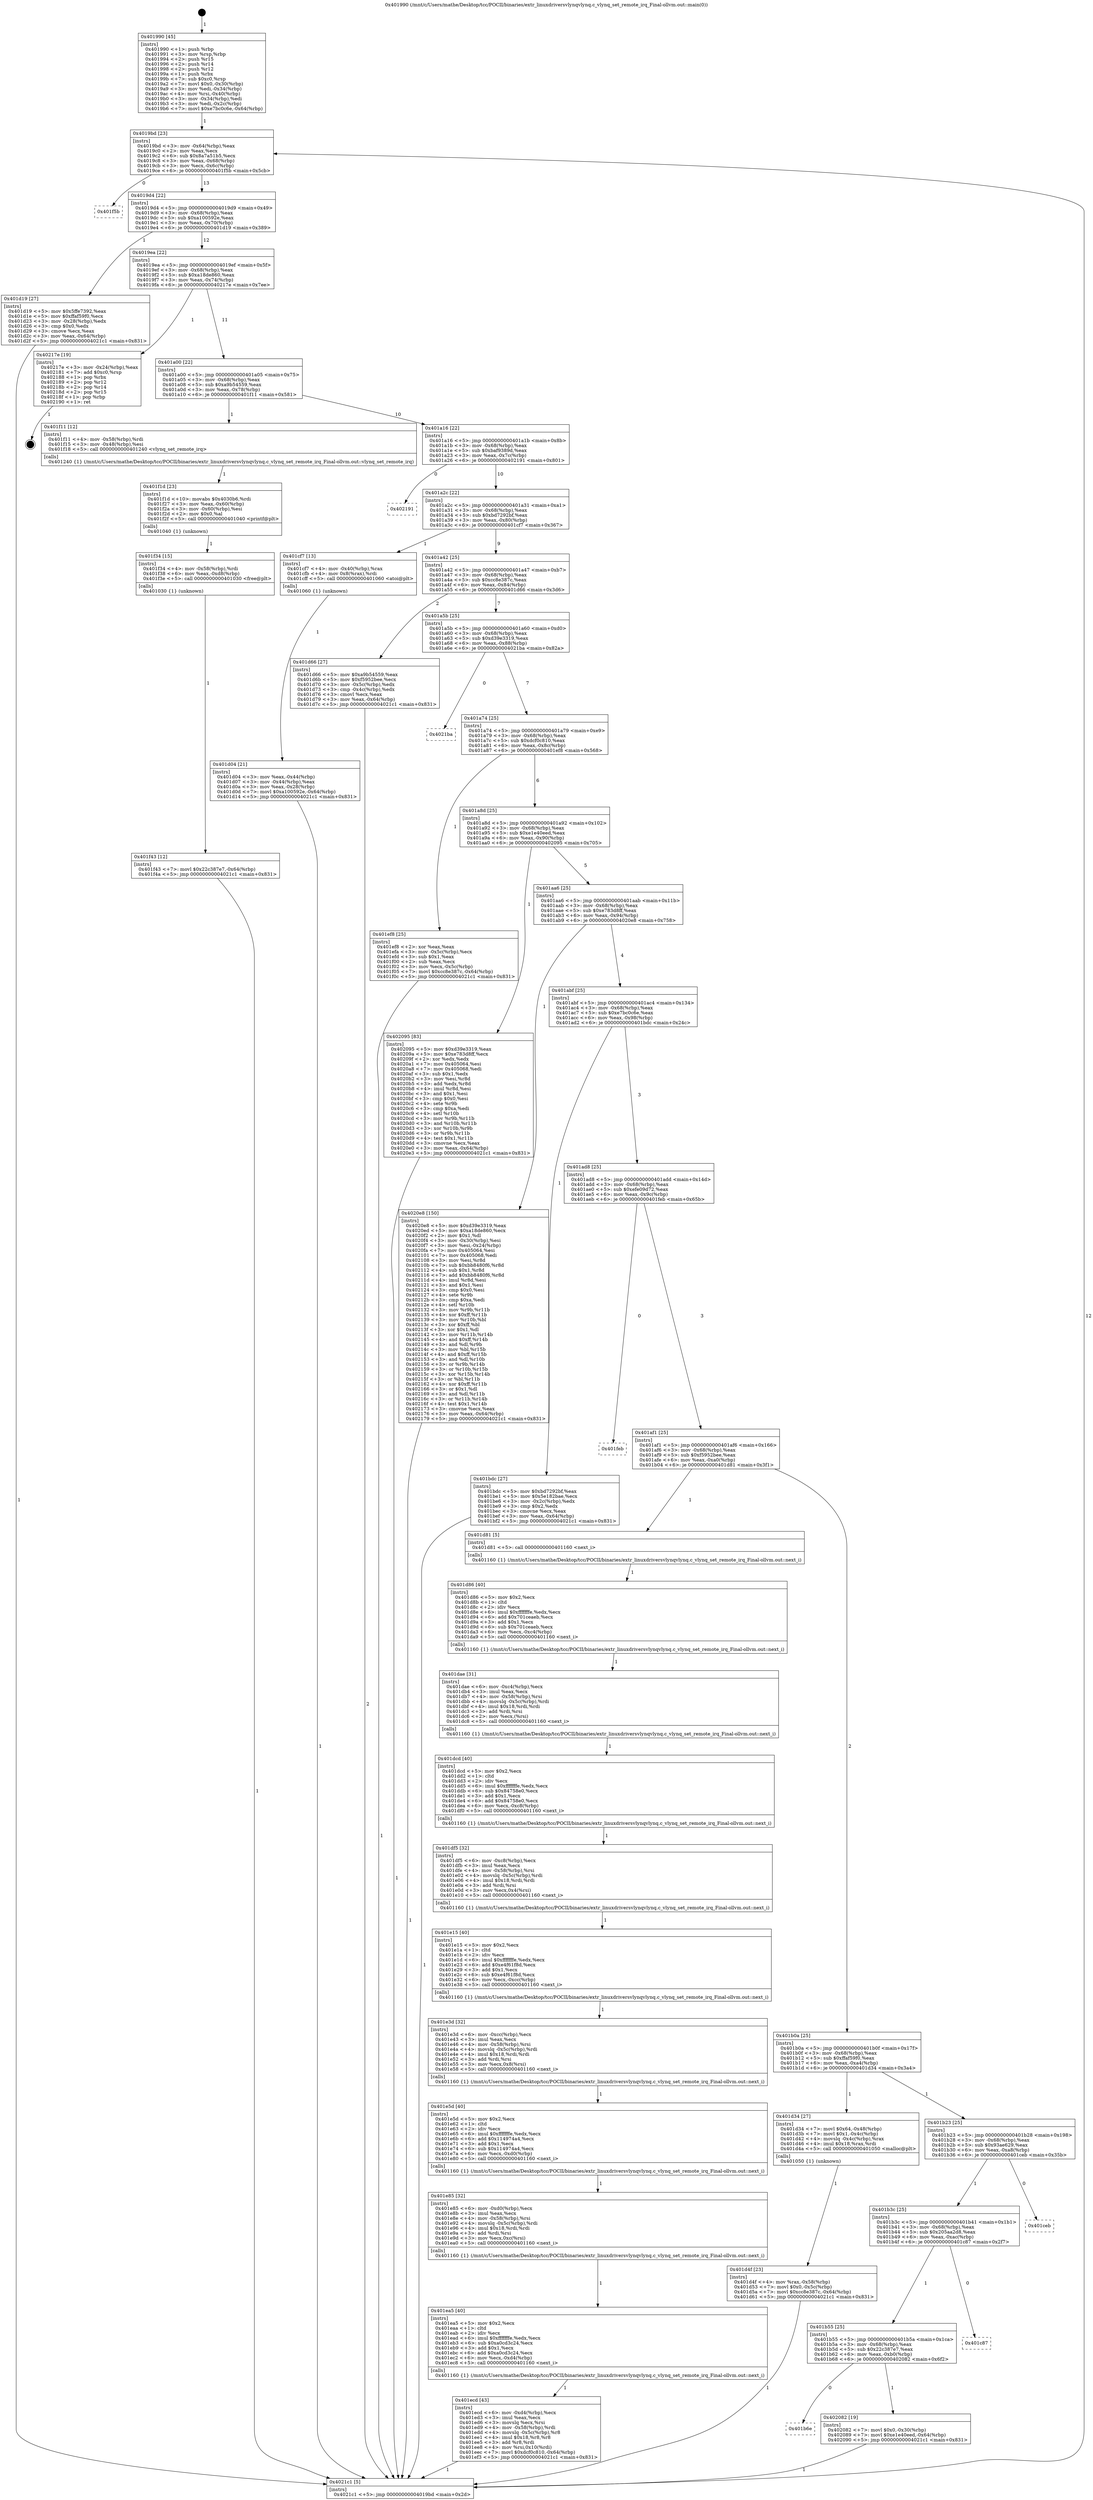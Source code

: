 digraph "0x401990" {
  label = "0x401990 (/mnt/c/Users/mathe/Desktop/tcc/POCII/binaries/extr_linuxdriversvlynqvlynq.c_vlynq_set_remote_irq_Final-ollvm.out::main(0))"
  labelloc = "t"
  node[shape=record]

  Entry [label="",width=0.3,height=0.3,shape=circle,fillcolor=black,style=filled]
  "0x4019bd" [label="{
     0x4019bd [23]\l
     | [instrs]\l
     &nbsp;&nbsp;0x4019bd \<+3\>: mov -0x64(%rbp),%eax\l
     &nbsp;&nbsp;0x4019c0 \<+2\>: mov %eax,%ecx\l
     &nbsp;&nbsp;0x4019c2 \<+6\>: sub $0x8a7a51b5,%ecx\l
     &nbsp;&nbsp;0x4019c8 \<+3\>: mov %eax,-0x68(%rbp)\l
     &nbsp;&nbsp;0x4019cb \<+3\>: mov %ecx,-0x6c(%rbp)\l
     &nbsp;&nbsp;0x4019ce \<+6\>: je 0000000000401f5b \<main+0x5cb\>\l
  }"]
  "0x401f5b" [label="{
     0x401f5b\l
  }", style=dashed]
  "0x4019d4" [label="{
     0x4019d4 [22]\l
     | [instrs]\l
     &nbsp;&nbsp;0x4019d4 \<+5\>: jmp 00000000004019d9 \<main+0x49\>\l
     &nbsp;&nbsp;0x4019d9 \<+3\>: mov -0x68(%rbp),%eax\l
     &nbsp;&nbsp;0x4019dc \<+5\>: sub $0xa100592e,%eax\l
     &nbsp;&nbsp;0x4019e1 \<+3\>: mov %eax,-0x70(%rbp)\l
     &nbsp;&nbsp;0x4019e4 \<+6\>: je 0000000000401d19 \<main+0x389\>\l
  }"]
  Exit [label="",width=0.3,height=0.3,shape=circle,fillcolor=black,style=filled,peripheries=2]
  "0x401d19" [label="{
     0x401d19 [27]\l
     | [instrs]\l
     &nbsp;&nbsp;0x401d19 \<+5\>: mov $0x5ffe7392,%eax\l
     &nbsp;&nbsp;0x401d1e \<+5\>: mov $0xffaf59f0,%ecx\l
     &nbsp;&nbsp;0x401d23 \<+3\>: mov -0x28(%rbp),%edx\l
     &nbsp;&nbsp;0x401d26 \<+3\>: cmp $0x0,%edx\l
     &nbsp;&nbsp;0x401d29 \<+3\>: cmove %ecx,%eax\l
     &nbsp;&nbsp;0x401d2c \<+3\>: mov %eax,-0x64(%rbp)\l
     &nbsp;&nbsp;0x401d2f \<+5\>: jmp 00000000004021c1 \<main+0x831\>\l
  }"]
  "0x4019ea" [label="{
     0x4019ea [22]\l
     | [instrs]\l
     &nbsp;&nbsp;0x4019ea \<+5\>: jmp 00000000004019ef \<main+0x5f\>\l
     &nbsp;&nbsp;0x4019ef \<+3\>: mov -0x68(%rbp),%eax\l
     &nbsp;&nbsp;0x4019f2 \<+5\>: sub $0xa18de860,%eax\l
     &nbsp;&nbsp;0x4019f7 \<+3\>: mov %eax,-0x74(%rbp)\l
     &nbsp;&nbsp;0x4019fa \<+6\>: je 000000000040217e \<main+0x7ee\>\l
  }"]
  "0x401b6e" [label="{
     0x401b6e\l
  }", style=dashed]
  "0x40217e" [label="{
     0x40217e [19]\l
     | [instrs]\l
     &nbsp;&nbsp;0x40217e \<+3\>: mov -0x24(%rbp),%eax\l
     &nbsp;&nbsp;0x402181 \<+7\>: add $0xc0,%rsp\l
     &nbsp;&nbsp;0x402188 \<+1\>: pop %rbx\l
     &nbsp;&nbsp;0x402189 \<+2\>: pop %r12\l
     &nbsp;&nbsp;0x40218b \<+2\>: pop %r14\l
     &nbsp;&nbsp;0x40218d \<+2\>: pop %r15\l
     &nbsp;&nbsp;0x40218f \<+1\>: pop %rbp\l
     &nbsp;&nbsp;0x402190 \<+1\>: ret\l
  }"]
  "0x401a00" [label="{
     0x401a00 [22]\l
     | [instrs]\l
     &nbsp;&nbsp;0x401a00 \<+5\>: jmp 0000000000401a05 \<main+0x75\>\l
     &nbsp;&nbsp;0x401a05 \<+3\>: mov -0x68(%rbp),%eax\l
     &nbsp;&nbsp;0x401a08 \<+5\>: sub $0xa9b54559,%eax\l
     &nbsp;&nbsp;0x401a0d \<+3\>: mov %eax,-0x78(%rbp)\l
     &nbsp;&nbsp;0x401a10 \<+6\>: je 0000000000401f11 \<main+0x581\>\l
  }"]
  "0x402082" [label="{
     0x402082 [19]\l
     | [instrs]\l
     &nbsp;&nbsp;0x402082 \<+7\>: movl $0x0,-0x30(%rbp)\l
     &nbsp;&nbsp;0x402089 \<+7\>: movl $0xe1e40eed,-0x64(%rbp)\l
     &nbsp;&nbsp;0x402090 \<+5\>: jmp 00000000004021c1 \<main+0x831\>\l
  }"]
  "0x401f11" [label="{
     0x401f11 [12]\l
     | [instrs]\l
     &nbsp;&nbsp;0x401f11 \<+4\>: mov -0x58(%rbp),%rdi\l
     &nbsp;&nbsp;0x401f15 \<+3\>: mov -0x48(%rbp),%esi\l
     &nbsp;&nbsp;0x401f18 \<+5\>: call 0000000000401240 \<vlynq_set_remote_irq\>\l
     | [calls]\l
     &nbsp;&nbsp;0x401240 \{1\} (/mnt/c/Users/mathe/Desktop/tcc/POCII/binaries/extr_linuxdriversvlynqvlynq.c_vlynq_set_remote_irq_Final-ollvm.out::vlynq_set_remote_irq)\l
  }"]
  "0x401a16" [label="{
     0x401a16 [22]\l
     | [instrs]\l
     &nbsp;&nbsp;0x401a16 \<+5\>: jmp 0000000000401a1b \<main+0x8b\>\l
     &nbsp;&nbsp;0x401a1b \<+3\>: mov -0x68(%rbp),%eax\l
     &nbsp;&nbsp;0x401a1e \<+5\>: sub $0xbaf9389d,%eax\l
     &nbsp;&nbsp;0x401a23 \<+3\>: mov %eax,-0x7c(%rbp)\l
     &nbsp;&nbsp;0x401a26 \<+6\>: je 0000000000402191 \<main+0x801\>\l
  }"]
  "0x401b55" [label="{
     0x401b55 [25]\l
     | [instrs]\l
     &nbsp;&nbsp;0x401b55 \<+5\>: jmp 0000000000401b5a \<main+0x1ca\>\l
     &nbsp;&nbsp;0x401b5a \<+3\>: mov -0x68(%rbp),%eax\l
     &nbsp;&nbsp;0x401b5d \<+5\>: sub $0x22c387e7,%eax\l
     &nbsp;&nbsp;0x401b62 \<+6\>: mov %eax,-0xb0(%rbp)\l
     &nbsp;&nbsp;0x401b68 \<+6\>: je 0000000000402082 \<main+0x6f2\>\l
  }"]
  "0x402191" [label="{
     0x402191\l
  }", style=dashed]
  "0x401a2c" [label="{
     0x401a2c [22]\l
     | [instrs]\l
     &nbsp;&nbsp;0x401a2c \<+5\>: jmp 0000000000401a31 \<main+0xa1\>\l
     &nbsp;&nbsp;0x401a31 \<+3\>: mov -0x68(%rbp),%eax\l
     &nbsp;&nbsp;0x401a34 \<+5\>: sub $0xbd7292bf,%eax\l
     &nbsp;&nbsp;0x401a39 \<+3\>: mov %eax,-0x80(%rbp)\l
     &nbsp;&nbsp;0x401a3c \<+6\>: je 0000000000401cf7 \<main+0x367\>\l
  }"]
  "0x401c87" [label="{
     0x401c87\l
  }", style=dashed]
  "0x401cf7" [label="{
     0x401cf7 [13]\l
     | [instrs]\l
     &nbsp;&nbsp;0x401cf7 \<+4\>: mov -0x40(%rbp),%rax\l
     &nbsp;&nbsp;0x401cfb \<+4\>: mov 0x8(%rax),%rdi\l
     &nbsp;&nbsp;0x401cff \<+5\>: call 0000000000401060 \<atoi@plt\>\l
     | [calls]\l
     &nbsp;&nbsp;0x401060 \{1\} (unknown)\l
  }"]
  "0x401a42" [label="{
     0x401a42 [25]\l
     | [instrs]\l
     &nbsp;&nbsp;0x401a42 \<+5\>: jmp 0000000000401a47 \<main+0xb7\>\l
     &nbsp;&nbsp;0x401a47 \<+3\>: mov -0x68(%rbp),%eax\l
     &nbsp;&nbsp;0x401a4a \<+5\>: sub $0xcc8e387c,%eax\l
     &nbsp;&nbsp;0x401a4f \<+6\>: mov %eax,-0x84(%rbp)\l
     &nbsp;&nbsp;0x401a55 \<+6\>: je 0000000000401d66 \<main+0x3d6\>\l
  }"]
  "0x401b3c" [label="{
     0x401b3c [25]\l
     | [instrs]\l
     &nbsp;&nbsp;0x401b3c \<+5\>: jmp 0000000000401b41 \<main+0x1b1\>\l
     &nbsp;&nbsp;0x401b41 \<+3\>: mov -0x68(%rbp),%eax\l
     &nbsp;&nbsp;0x401b44 \<+5\>: sub $0x205aa2d8,%eax\l
     &nbsp;&nbsp;0x401b49 \<+6\>: mov %eax,-0xac(%rbp)\l
     &nbsp;&nbsp;0x401b4f \<+6\>: je 0000000000401c87 \<main+0x2f7\>\l
  }"]
  "0x401d66" [label="{
     0x401d66 [27]\l
     | [instrs]\l
     &nbsp;&nbsp;0x401d66 \<+5\>: mov $0xa9b54559,%eax\l
     &nbsp;&nbsp;0x401d6b \<+5\>: mov $0xf5952bee,%ecx\l
     &nbsp;&nbsp;0x401d70 \<+3\>: mov -0x5c(%rbp),%edx\l
     &nbsp;&nbsp;0x401d73 \<+3\>: cmp -0x4c(%rbp),%edx\l
     &nbsp;&nbsp;0x401d76 \<+3\>: cmovl %ecx,%eax\l
     &nbsp;&nbsp;0x401d79 \<+3\>: mov %eax,-0x64(%rbp)\l
     &nbsp;&nbsp;0x401d7c \<+5\>: jmp 00000000004021c1 \<main+0x831\>\l
  }"]
  "0x401a5b" [label="{
     0x401a5b [25]\l
     | [instrs]\l
     &nbsp;&nbsp;0x401a5b \<+5\>: jmp 0000000000401a60 \<main+0xd0\>\l
     &nbsp;&nbsp;0x401a60 \<+3\>: mov -0x68(%rbp),%eax\l
     &nbsp;&nbsp;0x401a63 \<+5\>: sub $0xd39e3319,%eax\l
     &nbsp;&nbsp;0x401a68 \<+6\>: mov %eax,-0x88(%rbp)\l
     &nbsp;&nbsp;0x401a6e \<+6\>: je 00000000004021ba \<main+0x82a\>\l
  }"]
  "0x401ceb" [label="{
     0x401ceb\l
  }", style=dashed]
  "0x4021ba" [label="{
     0x4021ba\l
  }", style=dashed]
  "0x401a74" [label="{
     0x401a74 [25]\l
     | [instrs]\l
     &nbsp;&nbsp;0x401a74 \<+5\>: jmp 0000000000401a79 \<main+0xe9\>\l
     &nbsp;&nbsp;0x401a79 \<+3\>: mov -0x68(%rbp),%eax\l
     &nbsp;&nbsp;0x401a7c \<+5\>: sub $0xdcf0c810,%eax\l
     &nbsp;&nbsp;0x401a81 \<+6\>: mov %eax,-0x8c(%rbp)\l
     &nbsp;&nbsp;0x401a87 \<+6\>: je 0000000000401ef8 \<main+0x568\>\l
  }"]
  "0x401f43" [label="{
     0x401f43 [12]\l
     | [instrs]\l
     &nbsp;&nbsp;0x401f43 \<+7\>: movl $0x22c387e7,-0x64(%rbp)\l
     &nbsp;&nbsp;0x401f4a \<+5\>: jmp 00000000004021c1 \<main+0x831\>\l
  }"]
  "0x401ef8" [label="{
     0x401ef8 [25]\l
     | [instrs]\l
     &nbsp;&nbsp;0x401ef8 \<+2\>: xor %eax,%eax\l
     &nbsp;&nbsp;0x401efa \<+3\>: mov -0x5c(%rbp),%ecx\l
     &nbsp;&nbsp;0x401efd \<+3\>: sub $0x1,%eax\l
     &nbsp;&nbsp;0x401f00 \<+2\>: sub %eax,%ecx\l
     &nbsp;&nbsp;0x401f02 \<+3\>: mov %ecx,-0x5c(%rbp)\l
     &nbsp;&nbsp;0x401f05 \<+7\>: movl $0xcc8e387c,-0x64(%rbp)\l
     &nbsp;&nbsp;0x401f0c \<+5\>: jmp 00000000004021c1 \<main+0x831\>\l
  }"]
  "0x401a8d" [label="{
     0x401a8d [25]\l
     | [instrs]\l
     &nbsp;&nbsp;0x401a8d \<+5\>: jmp 0000000000401a92 \<main+0x102\>\l
     &nbsp;&nbsp;0x401a92 \<+3\>: mov -0x68(%rbp),%eax\l
     &nbsp;&nbsp;0x401a95 \<+5\>: sub $0xe1e40eed,%eax\l
     &nbsp;&nbsp;0x401a9a \<+6\>: mov %eax,-0x90(%rbp)\l
     &nbsp;&nbsp;0x401aa0 \<+6\>: je 0000000000402095 \<main+0x705\>\l
  }"]
  "0x401f34" [label="{
     0x401f34 [15]\l
     | [instrs]\l
     &nbsp;&nbsp;0x401f34 \<+4\>: mov -0x58(%rbp),%rdi\l
     &nbsp;&nbsp;0x401f38 \<+6\>: mov %eax,-0xd8(%rbp)\l
     &nbsp;&nbsp;0x401f3e \<+5\>: call 0000000000401030 \<free@plt\>\l
     | [calls]\l
     &nbsp;&nbsp;0x401030 \{1\} (unknown)\l
  }"]
  "0x402095" [label="{
     0x402095 [83]\l
     | [instrs]\l
     &nbsp;&nbsp;0x402095 \<+5\>: mov $0xd39e3319,%eax\l
     &nbsp;&nbsp;0x40209a \<+5\>: mov $0xe783d8ff,%ecx\l
     &nbsp;&nbsp;0x40209f \<+2\>: xor %edx,%edx\l
     &nbsp;&nbsp;0x4020a1 \<+7\>: mov 0x405064,%esi\l
     &nbsp;&nbsp;0x4020a8 \<+7\>: mov 0x405068,%edi\l
     &nbsp;&nbsp;0x4020af \<+3\>: sub $0x1,%edx\l
     &nbsp;&nbsp;0x4020b2 \<+3\>: mov %esi,%r8d\l
     &nbsp;&nbsp;0x4020b5 \<+3\>: add %edx,%r8d\l
     &nbsp;&nbsp;0x4020b8 \<+4\>: imul %r8d,%esi\l
     &nbsp;&nbsp;0x4020bc \<+3\>: and $0x1,%esi\l
     &nbsp;&nbsp;0x4020bf \<+3\>: cmp $0x0,%esi\l
     &nbsp;&nbsp;0x4020c2 \<+4\>: sete %r9b\l
     &nbsp;&nbsp;0x4020c6 \<+3\>: cmp $0xa,%edi\l
     &nbsp;&nbsp;0x4020c9 \<+4\>: setl %r10b\l
     &nbsp;&nbsp;0x4020cd \<+3\>: mov %r9b,%r11b\l
     &nbsp;&nbsp;0x4020d0 \<+3\>: and %r10b,%r11b\l
     &nbsp;&nbsp;0x4020d3 \<+3\>: xor %r10b,%r9b\l
     &nbsp;&nbsp;0x4020d6 \<+3\>: or %r9b,%r11b\l
     &nbsp;&nbsp;0x4020d9 \<+4\>: test $0x1,%r11b\l
     &nbsp;&nbsp;0x4020dd \<+3\>: cmovne %ecx,%eax\l
     &nbsp;&nbsp;0x4020e0 \<+3\>: mov %eax,-0x64(%rbp)\l
     &nbsp;&nbsp;0x4020e3 \<+5\>: jmp 00000000004021c1 \<main+0x831\>\l
  }"]
  "0x401aa6" [label="{
     0x401aa6 [25]\l
     | [instrs]\l
     &nbsp;&nbsp;0x401aa6 \<+5\>: jmp 0000000000401aab \<main+0x11b\>\l
     &nbsp;&nbsp;0x401aab \<+3\>: mov -0x68(%rbp),%eax\l
     &nbsp;&nbsp;0x401aae \<+5\>: sub $0xe783d8ff,%eax\l
     &nbsp;&nbsp;0x401ab3 \<+6\>: mov %eax,-0x94(%rbp)\l
     &nbsp;&nbsp;0x401ab9 \<+6\>: je 00000000004020e8 \<main+0x758\>\l
  }"]
  "0x401f1d" [label="{
     0x401f1d [23]\l
     | [instrs]\l
     &nbsp;&nbsp;0x401f1d \<+10\>: movabs $0x4030b6,%rdi\l
     &nbsp;&nbsp;0x401f27 \<+3\>: mov %eax,-0x60(%rbp)\l
     &nbsp;&nbsp;0x401f2a \<+3\>: mov -0x60(%rbp),%esi\l
     &nbsp;&nbsp;0x401f2d \<+2\>: mov $0x0,%al\l
     &nbsp;&nbsp;0x401f2f \<+5\>: call 0000000000401040 \<printf@plt\>\l
     | [calls]\l
     &nbsp;&nbsp;0x401040 \{1\} (unknown)\l
  }"]
  "0x4020e8" [label="{
     0x4020e8 [150]\l
     | [instrs]\l
     &nbsp;&nbsp;0x4020e8 \<+5\>: mov $0xd39e3319,%eax\l
     &nbsp;&nbsp;0x4020ed \<+5\>: mov $0xa18de860,%ecx\l
     &nbsp;&nbsp;0x4020f2 \<+2\>: mov $0x1,%dl\l
     &nbsp;&nbsp;0x4020f4 \<+3\>: mov -0x30(%rbp),%esi\l
     &nbsp;&nbsp;0x4020f7 \<+3\>: mov %esi,-0x24(%rbp)\l
     &nbsp;&nbsp;0x4020fa \<+7\>: mov 0x405064,%esi\l
     &nbsp;&nbsp;0x402101 \<+7\>: mov 0x405068,%edi\l
     &nbsp;&nbsp;0x402108 \<+3\>: mov %esi,%r8d\l
     &nbsp;&nbsp;0x40210b \<+7\>: sub $0xbb8480f6,%r8d\l
     &nbsp;&nbsp;0x402112 \<+4\>: sub $0x1,%r8d\l
     &nbsp;&nbsp;0x402116 \<+7\>: add $0xbb8480f6,%r8d\l
     &nbsp;&nbsp;0x40211d \<+4\>: imul %r8d,%esi\l
     &nbsp;&nbsp;0x402121 \<+3\>: and $0x1,%esi\l
     &nbsp;&nbsp;0x402124 \<+3\>: cmp $0x0,%esi\l
     &nbsp;&nbsp;0x402127 \<+4\>: sete %r9b\l
     &nbsp;&nbsp;0x40212b \<+3\>: cmp $0xa,%edi\l
     &nbsp;&nbsp;0x40212e \<+4\>: setl %r10b\l
     &nbsp;&nbsp;0x402132 \<+3\>: mov %r9b,%r11b\l
     &nbsp;&nbsp;0x402135 \<+4\>: xor $0xff,%r11b\l
     &nbsp;&nbsp;0x402139 \<+3\>: mov %r10b,%bl\l
     &nbsp;&nbsp;0x40213c \<+3\>: xor $0xff,%bl\l
     &nbsp;&nbsp;0x40213f \<+3\>: xor $0x1,%dl\l
     &nbsp;&nbsp;0x402142 \<+3\>: mov %r11b,%r14b\l
     &nbsp;&nbsp;0x402145 \<+4\>: and $0xff,%r14b\l
     &nbsp;&nbsp;0x402149 \<+3\>: and %dl,%r9b\l
     &nbsp;&nbsp;0x40214c \<+3\>: mov %bl,%r15b\l
     &nbsp;&nbsp;0x40214f \<+4\>: and $0xff,%r15b\l
     &nbsp;&nbsp;0x402153 \<+3\>: and %dl,%r10b\l
     &nbsp;&nbsp;0x402156 \<+3\>: or %r9b,%r14b\l
     &nbsp;&nbsp;0x402159 \<+3\>: or %r10b,%r15b\l
     &nbsp;&nbsp;0x40215c \<+3\>: xor %r15b,%r14b\l
     &nbsp;&nbsp;0x40215f \<+3\>: or %bl,%r11b\l
     &nbsp;&nbsp;0x402162 \<+4\>: xor $0xff,%r11b\l
     &nbsp;&nbsp;0x402166 \<+3\>: or $0x1,%dl\l
     &nbsp;&nbsp;0x402169 \<+3\>: and %dl,%r11b\l
     &nbsp;&nbsp;0x40216c \<+3\>: or %r11b,%r14b\l
     &nbsp;&nbsp;0x40216f \<+4\>: test $0x1,%r14b\l
     &nbsp;&nbsp;0x402173 \<+3\>: cmovne %ecx,%eax\l
     &nbsp;&nbsp;0x402176 \<+3\>: mov %eax,-0x64(%rbp)\l
     &nbsp;&nbsp;0x402179 \<+5\>: jmp 00000000004021c1 \<main+0x831\>\l
  }"]
  "0x401abf" [label="{
     0x401abf [25]\l
     | [instrs]\l
     &nbsp;&nbsp;0x401abf \<+5\>: jmp 0000000000401ac4 \<main+0x134\>\l
     &nbsp;&nbsp;0x401ac4 \<+3\>: mov -0x68(%rbp),%eax\l
     &nbsp;&nbsp;0x401ac7 \<+5\>: sub $0xe7bc0c6e,%eax\l
     &nbsp;&nbsp;0x401acc \<+6\>: mov %eax,-0x98(%rbp)\l
     &nbsp;&nbsp;0x401ad2 \<+6\>: je 0000000000401bdc \<main+0x24c\>\l
  }"]
  "0x401ecd" [label="{
     0x401ecd [43]\l
     | [instrs]\l
     &nbsp;&nbsp;0x401ecd \<+6\>: mov -0xd4(%rbp),%ecx\l
     &nbsp;&nbsp;0x401ed3 \<+3\>: imul %eax,%ecx\l
     &nbsp;&nbsp;0x401ed6 \<+3\>: movslq %ecx,%rsi\l
     &nbsp;&nbsp;0x401ed9 \<+4\>: mov -0x58(%rbp),%rdi\l
     &nbsp;&nbsp;0x401edd \<+4\>: movslq -0x5c(%rbp),%r8\l
     &nbsp;&nbsp;0x401ee1 \<+4\>: imul $0x18,%r8,%r8\l
     &nbsp;&nbsp;0x401ee5 \<+3\>: add %r8,%rdi\l
     &nbsp;&nbsp;0x401ee8 \<+4\>: mov %rsi,0x10(%rdi)\l
     &nbsp;&nbsp;0x401eec \<+7\>: movl $0xdcf0c810,-0x64(%rbp)\l
     &nbsp;&nbsp;0x401ef3 \<+5\>: jmp 00000000004021c1 \<main+0x831\>\l
  }"]
  "0x401bdc" [label="{
     0x401bdc [27]\l
     | [instrs]\l
     &nbsp;&nbsp;0x401bdc \<+5\>: mov $0xbd7292bf,%eax\l
     &nbsp;&nbsp;0x401be1 \<+5\>: mov $0x5e182bae,%ecx\l
     &nbsp;&nbsp;0x401be6 \<+3\>: mov -0x2c(%rbp),%edx\l
     &nbsp;&nbsp;0x401be9 \<+3\>: cmp $0x2,%edx\l
     &nbsp;&nbsp;0x401bec \<+3\>: cmovne %ecx,%eax\l
     &nbsp;&nbsp;0x401bef \<+3\>: mov %eax,-0x64(%rbp)\l
     &nbsp;&nbsp;0x401bf2 \<+5\>: jmp 00000000004021c1 \<main+0x831\>\l
  }"]
  "0x401ad8" [label="{
     0x401ad8 [25]\l
     | [instrs]\l
     &nbsp;&nbsp;0x401ad8 \<+5\>: jmp 0000000000401add \<main+0x14d\>\l
     &nbsp;&nbsp;0x401add \<+3\>: mov -0x68(%rbp),%eax\l
     &nbsp;&nbsp;0x401ae0 \<+5\>: sub $0xefe09d72,%eax\l
     &nbsp;&nbsp;0x401ae5 \<+6\>: mov %eax,-0x9c(%rbp)\l
     &nbsp;&nbsp;0x401aeb \<+6\>: je 0000000000401feb \<main+0x65b\>\l
  }"]
  "0x4021c1" [label="{
     0x4021c1 [5]\l
     | [instrs]\l
     &nbsp;&nbsp;0x4021c1 \<+5\>: jmp 00000000004019bd \<main+0x2d\>\l
  }"]
  "0x401990" [label="{
     0x401990 [45]\l
     | [instrs]\l
     &nbsp;&nbsp;0x401990 \<+1\>: push %rbp\l
     &nbsp;&nbsp;0x401991 \<+3\>: mov %rsp,%rbp\l
     &nbsp;&nbsp;0x401994 \<+2\>: push %r15\l
     &nbsp;&nbsp;0x401996 \<+2\>: push %r14\l
     &nbsp;&nbsp;0x401998 \<+2\>: push %r12\l
     &nbsp;&nbsp;0x40199a \<+1\>: push %rbx\l
     &nbsp;&nbsp;0x40199b \<+7\>: sub $0xc0,%rsp\l
     &nbsp;&nbsp;0x4019a2 \<+7\>: movl $0x0,-0x30(%rbp)\l
     &nbsp;&nbsp;0x4019a9 \<+3\>: mov %edi,-0x34(%rbp)\l
     &nbsp;&nbsp;0x4019ac \<+4\>: mov %rsi,-0x40(%rbp)\l
     &nbsp;&nbsp;0x4019b0 \<+3\>: mov -0x34(%rbp),%edi\l
     &nbsp;&nbsp;0x4019b3 \<+3\>: mov %edi,-0x2c(%rbp)\l
     &nbsp;&nbsp;0x4019b6 \<+7\>: movl $0xe7bc0c6e,-0x64(%rbp)\l
  }"]
  "0x401d04" [label="{
     0x401d04 [21]\l
     | [instrs]\l
     &nbsp;&nbsp;0x401d04 \<+3\>: mov %eax,-0x44(%rbp)\l
     &nbsp;&nbsp;0x401d07 \<+3\>: mov -0x44(%rbp),%eax\l
     &nbsp;&nbsp;0x401d0a \<+3\>: mov %eax,-0x28(%rbp)\l
     &nbsp;&nbsp;0x401d0d \<+7\>: movl $0xa100592e,-0x64(%rbp)\l
     &nbsp;&nbsp;0x401d14 \<+5\>: jmp 00000000004021c1 \<main+0x831\>\l
  }"]
  "0x401ea5" [label="{
     0x401ea5 [40]\l
     | [instrs]\l
     &nbsp;&nbsp;0x401ea5 \<+5\>: mov $0x2,%ecx\l
     &nbsp;&nbsp;0x401eaa \<+1\>: cltd\l
     &nbsp;&nbsp;0x401eab \<+2\>: idiv %ecx\l
     &nbsp;&nbsp;0x401ead \<+6\>: imul $0xfffffffe,%edx,%ecx\l
     &nbsp;&nbsp;0x401eb3 \<+6\>: sub $0xa0cd3c24,%ecx\l
     &nbsp;&nbsp;0x401eb9 \<+3\>: add $0x1,%ecx\l
     &nbsp;&nbsp;0x401ebc \<+6\>: add $0xa0cd3c24,%ecx\l
     &nbsp;&nbsp;0x401ec2 \<+6\>: mov %ecx,-0xd4(%rbp)\l
     &nbsp;&nbsp;0x401ec8 \<+5\>: call 0000000000401160 \<next_i\>\l
     | [calls]\l
     &nbsp;&nbsp;0x401160 \{1\} (/mnt/c/Users/mathe/Desktop/tcc/POCII/binaries/extr_linuxdriversvlynqvlynq.c_vlynq_set_remote_irq_Final-ollvm.out::next_i)\l
  }"]
  "0x401feb" [label="{
     0x401feb\l
  }", style=dashed]
  "0x401af1" [label="{
     0x401af1 [25]\l
     | [instrs]\l
     &nbsp;&nbsp;0x401af1 \<+5\>: jmp 0000000000401af6 \<main+0x166\>\l
     &nbsp;&nbsp;0x401af6 \<+3\>: mov -0x68(%rbp),%eax\l
     &nbsp;&nbsp;0x401af9 \<+5\>: sub $0xf5952bee,%eax\l
     &nbsp;&nbsp;0x401afe \<+6\>: mov %eax,-0xa0(%rbp)\l
     &nbsp;&nbsp;0x401b04 \<+6\>: je 0000000000401d81 \<main+0x3f1\>\l
  }"]
  "0x401e85" [label="{
     0x401e85 [32]\l
     | [instrs]\l
     &nbsp;&nbsp;0x401e85 \<+6\>: mov -0xd0(%rbp),%ecx\l
     &nbsp;&nbsp;0x401e8b \<+3\>: imul %eax,%ecx\l
     &nbsp;&nbsp;0x401e8e \<+4\>: mov -0x58(%rbp),%rsi\l
     &nbsp;&nbsp;0x401e92 \<+4\>: movslq -0x5c(%rbp),%rdi\l
     &nbsp;&nbsp;0x401e96 \<+4\>: imul $0x18,%rdi,%rdi\l
     &nbsp;&nbsp;0x401e9a \<+3\>: add %rdi,%rsi\l
     &nbsp;&nbsp;0x401e9d \<+3\>: mov %ecx,0xc(%rsi)\l
     &nbsp;&nbsp;0x401ea0 \<+5\>: call 0000000000401160 \<next_i\>\l
     | [calls]\l
     &nbsp;&nbsp;0x401160 \{1\} (/mnt/c/Users/mathe/Desktop/tcc/POCII/binaries/extr_linuxdriversvlynqvlynq.c_vlynq_set_remote_irq_Final-ollvm.out::next_i)\l
  }"]
  "0x401d81" [label="{
     0x401d81 [5]\l
     | [instrs]\l
     &nbsp;&nbsp;0x401d81 \<+5\>: call 0000000000401160 \<next_i\>\l
     | [calls]\l
     &nbsp;&nbsp;0x401160 \{1\} (/mnt/c/Users/mathe/Desktop/tcc/POCII/binaries/extr_linuxdriversvlynqvlynq.c_vlynq_set_remote_irq_Final-ollvm.out::next_i)\l
  }"]
  "0x401b0a" [label="{
     0x401b0a [25]\l
     | [instrs]\l
     &nbsp;&nbsp;0x401b0a \<+5\>: jmp 0000000000401b0f \<main+0x17f\>\l
     &nbsp;&nbsp;0x401b0f \<+3\>: mov -0x68(%rbp),%eax\l
     &nbsp;&nbsp;0x401b12 \<+5\>: sub $0xffaf59f0,%eax\l
     &nbsp;&nbsp;0x401b17 \<+6\>: mov %eax,-0xa4(%rbp)\l
     &nbsp;&nbsp;0x401b1d \<+6\>: je 0000000000401d34 \<main+0x3a4\>\l
  }"]
  "0x401e5d" [label="{
     0x401e5d [40]\l
     | [instrs]\l
     &nbsp;&nbsp;0x401e5d \<+5\>: mov $0x2,%ecx\l
     &nbsp;&nbsp;0x401e62 \<+1\>: cltd\l
     &nbsp;&nbsp;0x401e63 \<+2\>: idiv %ecx\l
     &nbsp;&nbsp;0x401e65 \<+6\>: imul $0xfffffffe,%edx,%ecx\l
     &nbsp;&nbsp;0x401e6b \<+6\>: add $0x114974a4,%ecx\l
     &nbsp;&nbsp;0x401e71 \<+3\>: add $0x1,%ecx\l
     &nbsp;&nbsp;0x401e74 \<+6\>: sub $0x114974a4,%ecx\l
     &nbsp;&nbsp;0x401e7a \<+6\>: mov %ecx,-0xd0(%rbp)\l
     &nbsp;&nbsp;0x401e80 \<+5\>: call 0000000000401160 \<next_i\>\l
     | [calls]\l
     &nbsp;&nbsp;0x401160 \{1\} (/mnt/c/Users/mathe/Desktop/tcc/POCII/binaries/extr_linuxdriversvlynqvlynq.c_vlynq_set_remote_irq_Final-ollvm.out::next_i)\l
  }"]
  "0x401d34" [label="{
     0x401d34 [27]\l
     | [instrs]\l
     &nbsp;&nbsp;0x401d34 \<+7\>: movl $0x64,-0x48(%rbp)\l
     &nbsp;&nbsp;0x401d3b \<+7\>: movl $0x1,-0x4c(%rbp)\l
     &nbsp;&nbsp;0x401d42 \<+4\>: movslq -0x4c(%rbp),%rax\l
     &nbsp;&nbsp;0x401d46 \<+4\>: imul $0x18,%rax,%rdi\l
     &nbsp;&nbsp;0x401d4a \<+5\>: call 0000000000401050 \<malloc@plt\>\l
     | [calls]\l
     &nbsp;&nbsp;0x401050 \{1\} (unknown)\l
  }"]
  "0x401b23" [label="{
     0x401b23 [25]\l
     | [instrs]\l
     &nbsp;&nbsp;0x401b23 \<+5\>: jmp 0000000000401b28 \<main+0x198\>\l
     &nbsp;&nbsp;0x401b28 \<+3\>: mov -0x68(%rbp),%eax\l
     &nbsp;&nbsp;0x401b2b \<+5\>: sub $0x93ae629,%eax\l
     &nbsp;&nbsp;0x401b30 \<+6\>: mov %eax,-0xa8(%rbp)\l
     &nbsp;&nbsp;0x401b36 \<+6\>: je 0000000000401ceb \<main+0x35b\>\l
  }"]
  "0x401d4f" [label="{
     0x401d4f [23]\l
     | [instrs]\l
     &nbsp;&nbsp;0x401d4f \<+4\>: mov %rax,-0x58(%rbp)\l
     &nbsp;&nbsp;0x401d53 \<+7\>: movl $0x0,-0x5c(%rbp)\l
     &nbsp;&nbsp;0x401d5a \<+7\>: movl $0xcc8e387c,-0x64(%rbp)\l
     &nbsp;&nbsp;0x401d61 \<+5\>: jmp 00000000004021c1 \<main+0x831\>\l
  }"]
  "0x401d86" [label="{
     0x401d86 [40]\l
     | [instrs]\l
     &nbsp;&nbsp;0x401d86 \<+5\>: mov $0x2,%ecx\l
     &nbsp;&nbsp;0x401d8b \<+1\>: cltd\l
     &nbsp;&nbsp;0x401d8c \<+2\>: idiv %ecx\l
     &nbsp;&nbsp;0x401d8e \<+6\>: imul $0xfffffffe,%edx,%ecx\l
     &nbsp;&nbsp;0x401d94 \<+6\>: add $0x701ceaeb,%ecx\l
     &nbsp;&nbsp;0x401d9a \<+3\>: add $0x1,%ecx\l
     &nbsp;&nbsp;0x401d9d \<+6\>: sub $0x701ceaeb,%ecx\l
     &nbsp;&nbsp;0x401da3 \<+6\>: mov %ecx,-0xc4(%rbp)\l
     &nbsp;&nbsp;0x401da9 \<+5\>: call 0000000000401160 \<next_i\>\l
     | [calls]\l
     &nbsp;&nbsp;0x401160 \{1\} (/mnt/c/Users/mathe/Desktop/tcc/POCII/binaries/extr_linuxdriversvlynqvlynq.c_vlynq_set_remote_irq_Final-ollvm.out::next_i)\l
  }"]
  "0x401dae" [label="{
     0x401dae [31]\l
     | [instrs]\l
     &nbsp;&nbsp;0x401dae \<+6\>: mov -0xc4(%rbp),%ecx\l
     &nbsp;&nbsp;0x401db4 \<+3\>: imul %eax,%ecx\l
     &nbsp;&nbsp;0x401db7 \<+4\>: mov -0x58(%rbp),%rsi\l
     &nbsp;&nbsp;0x401dbb \<+4\>: movslq -0x5c(%rbp),%rdi\l
     &nbsp;&nbsp;0x401dbf \<+4\>: imul $0x18,%rdi,%rdi\l
     &nbsp;&nbsp;0x401dc3 \<+3\>: add %rdi,%rsi\l
     &nbsp;&nbsp;0x401dc6 \<+2\>: mov %ecx,(%rsi)\l
     &nbsp;&nbsp;0x401dc8 \<+5\>: call 0000000000401160 \<next_i\>\l
     | [calls]\l
     &nbsp;&nbsp;0x401160 \{1\} (/mnt/c/Users/mathe/Desktop/tcc/POCII/binaries/extr_linuxdriversvlynqvlynq.c_vlynq_set_remote_irq_Final-ollvm.out::next_i)\l
  }"]
  "0x401dcd" [label="{
     0x401dcd [40]\l
     | [instrs]\l
     &nbsp;&nbsp;0x401dcd \<+5\>: mov $0x2,%ecx\l
     &nbsp;&nbsp;0x401dd2 \<+1\>: cltd\l
     &nbsp;&nbsp;0x401dd3 \<+2\>: idiv %ecx\l
     &nbsp;&nbsp;0x401dd5 \<+6\>: imul $0xfffffffe,%edx,%ecx\l
     &nbsp;&nbsp;0x401ddb \<+6\>: sub $0x84758e0,%ecx\l
     &nbsp;&nbsp;0x401de1 \<+3\>: add $0x1,%ecx\l
     &nbsp;&nbsp;0x401de4 \<+6\>: add $0x84758e0,%ecx\l
     &nbsp;&nbsp;0x401dea \<+6\>: mov %ecx,-0xc8(%rbp)\l
     &nbsp;&nbsp;0x401df0 \<+5\>: call 0000000000401160 \<next_i\>\l
     | [calls]\l
     &nbsp;&nbsp;0x401160 \{1\} (/mnt/c/Users/mathe/Desktop/tcc/POCII/binaries/extr_linuxdriversvlynqvlynq.c_vlynq_set_remote_irq_Final-ollvm.out::next_i)\l
  }"]
  "0x401df5" [label="{
     0x401df5 [32]\l
     | [instrs]\l
     &nbsp;&nbsp;0x401df5 \<+6\>: mov -0xc8(%rbp),%ecx\l
     &nbsp;&nbsp;0x401dfb \<+3\>: imul %eax,%ecx\l
     &nbsp;&nbsp;0x401dfe \<+4\>: mov -0x58(%rbp),%rsi\l
     &nbsp;&nbsp;0x401e02 \<+4\>: movslq -0x5c(%rbp),%rdi\l
     &nbsp;&nbsp;0x401e06 \<+4\>: imul $0x18,%rdi,%rdi\l
     &nbsp;&nbsp;0x401e0a \<+3\>: add %rdi,%rsi\l
     &nbsp;&nbsp;0x401e0d \<+3\>: mov %ecx,0x4(%rsi)\l
     &nbsp;&nbsp;0x401e10 \<+5\>: call 0000000000401160 \<next_i\>\l
     | [calls]\l
     &nbsp;&nbsp;0x401160 \{1\} (/mnt/c/Users/mathe/Desktop/tcc/POCII/binaries/extr_linuxdriversvlynqvlynq.c_vlynq_set_remote_irq_Final-ollvm.out::next_i)\l
  }"]
  "0x401e15" [label="{
     0x401e15 [40]\l
     | [instrs]\l
     &nbsp;&nbsp;0x401e15 \<+5\>: mov $0x2,%ecx\l
     &nbsp;&nbsp;0x401e1a \<+1\>: cltd\l
     &nbsp;&nbsp;0x401e1b \<+2\>: idiv %ecx\l
     &nbsp;&nbsp;0x401e1d \<+6\>: imul $0xfffffffe,%edx,%ecx\l
     &nbsp;&nbsp;0x401e23 \<+6\>: add $0xe4f61f8d,%ecx\l
     &nbsp;&nbsp;0x401e29 \<+3\>: add $0x1,%ecx\l
     &nbsp;&nbsp;0x401e2c \<+6\>: sub $0xe4f61f8d,%ecx\l
     &nbsp;&nbsp;0x401e32 \<+6\>: mov %ecx,-0xcc(%rbp)\l
     &nbsp;&nbsp;0x401e38 \<+5\>: call 0000000000401160 \<next_i\>\l
     | [calls]\l
     &nbsp;&nbsp;0x401160 \{1\} (/mnt/c/Users/mathe/Desktop/tcc/POCII/binaries/extr_linuxdriversvlynqvlynq.c_vlynq_set_remote_irq_Final-ollvm.out::next_i)\l
  }"]
  "0x401e3d" [label="{
     0x401e3d [32]\l
     | [instrs]\l
     &nbsp;&nbsp;0x401e3d \<+6\>: mov -0xcc(%rbp),%ecx\l
     &nbsp;&nbsp;0x401e43 \<+3\>: imul %eax,%ecx\l
     &nbsp;&nbsp;0x401e46 \<+4\>: mov -0x58(%rbp),%rsi\l
     &nbsp;&nbsp;0x401e4a \<+4\>: movslq -0x5c(%rbp),%rdi\l
     &nbsp;&nbsp;0x401e4e \<+4\>: imul $0x18,%rdi,%rdi\l
     &nbsp;&nbsp;0x401e52 \<+3\>: add %rdi,%rsi\l
     &nbsp;&nbsp;0x401e55 \<+3\>: mov %ecx,0x8(%rsi)\l
     &nbsp;&nbsp;0x401e58 \<+5\>: call 0000000000401160 \<next_i\>\l
     | [calls]\l
     &nbsp;&nbsp;0x401160 \{1\} (/mnt/c/Users/mathe/Desktop/tcc/POCII/binaries/extr_linuxdriversvlynqvlynq.c_vlynq_set_remote_irq_Final-ollvm.out::next_i)\l
  }"]
  Entry -> "0x401990" [label=" 1"]
  "0x4019bd" -> "0x401f5b" [label=" 0"]
  "0x4019bd" -> "0x4019d4" [label=" 13"]
  "0x40217e" -> Exit [label=" 1"]
  "0x4019d4" -> "0x401d19" [label=" 1"]
  "0x4019d4" -> "0x4019ea" [label=" 12"]
  "0x4020e8" -> "0x4021c1" [label=" 1"]
  "0x4019ea" -> "0x40217e" [label=" 1"]
  "0x4019ea" -> "0x401a00" [label=" 11"]
  "0x402095" -> "0x4021c1" [label=" 1"]
  "0x401a00" -> "0x401f11" [label=" 1"]
  "0x401a00" -> "0x401a16" [label=" 10"]
  "0x402082" -> "0x4021c1" [label=" 1"]
  "0x401a16" -> "0x402191" [label=" 0"]
  "0x401a16" -> "0x401a2c" [label=" 10"]
  "0x401b55" -> "0x402082" [label=" 1"]
  "0x401a2c" -> "0x401cf7" [label=" 1"]
  "0x401a2c" -> "0x401a42" [label=" 9"]
  "0x401b55" -> "0x401b6e" [label=" 0"]
  "0x401a42" -> "0x401d66" [label=" 2"]
  "0x401a42" -> "0x401a5b" [label=" 7"]
  "0x401b3c" -> "0x401c87" [label=" 0"]
  "0x401a5b" -> "0x4021ba" [label=" 0"]
  "0x401a5b" -> "0x401a74" [label=" 7"]
  "0x401b3c" -> "0x401b55" [label=" 1"]
  "0x401a74" -> "0x401ef8" [label=" 1"]
  "0x401a74" -> "0x401a8d" [label=" 6"]
  "0x401b23" -> "0x401ceb" [label=" 0"]
  "0x401a8d" -> "0x402095" [label=" 1"]
  "0x401a8d" -> "0x401aa6" [label=" 5"]
  "0x401b23" -> "0x401b3c" [label=" 1"]
  "0x401aa6" -> "0x4020e8" [label=" 1"]
  "0x401aa6" -> "0x401abf" [label=" 4"]
  "0x401f43" -> "0x4021c1" [label=" 1"]
  "0x401abf" -> "0x401bdc" [label=" 1"]
  "0x401abf" -> "0x401ad8" [label=" 3"]
  "0x401bdc" -> "0x4021c1" [label=" 1"]
  "0x401990" -> "0x4019bd" [label=" 1"]
  "0x4021c1" -> "0x4019bd" [label=" 12"]
  "0x401cf7" -> "0x401d04" [label=" 1"]
  "0x401d04" -> "0x4021c1" [label=" 1"]
  "0x401d19" -> "0x4021c1" [label=" 1"]
  "0x401f34" -> "0x401f43" [label=" 1"]
  "0x401ad8" -> "0x401feb" [label=" 0"]
  "0x401ad8" -> "0x401af1" [label=" 3"]
  "0x401f1d" -> "0x401f34" [label=" 1"]
  "0x401af1" -> "0x401d81" [label=" 1"]
  "0x401af1" -> "0x401b0a" [label=" 2"]
  "0x401f11" -> "0x401f1d" [label=" 1"]
  "0x401b0a" -> "0x401d34" [label=" 1"]
  "0x401b0a" -> "0x401b23" [label=" 1"]
  "0x401d34" -> "0x401d4f" [label=" 1"]
  "0x401d4f" -> "0x4021c1" [label=" 1"]
  "0x401d66" -> "0x4021c1" [label=" 2"]
  "0x401d81" -> "0x401d86" [label=" 1"]
  "0x401d86" -> "0x401dae" [label=" 1"]
  "0x401dae" -> "0x401dcd" [label=" 1"]
  "0x401dcd" -> "0x401df5" [label=" 1"]
  "0x401df5" -> "0x401e15" [label=" 1"]
  "0x401e15" -> "0x401e3d" [label=" 1"]
  "0x401e3d" -> "0x401e5d" [label=" 1"]
  "0x401e5d" -> "0x401e85" [label=" 1"]
  "0x401e85" -> "0x401ea5" [label=" 1"]
  "0x401ea5" -> "0x401ecd" [label=" 1"]
  "0x401ecd" -> "0x4021c1" [label=" 1"]
  "0x401ef8" -> "0x4021c1" [label=" 1"]
}

